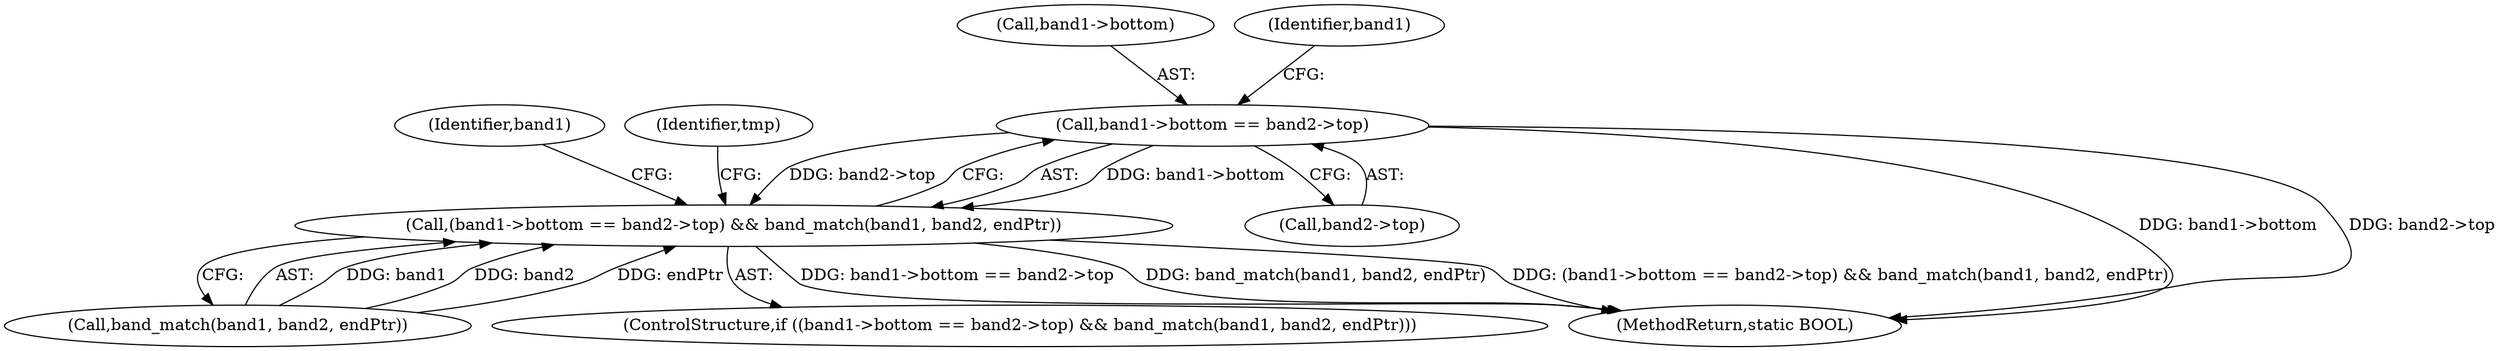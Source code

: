digraph "0_FreeRDP_fc80ab45621bd966f70594c0b7393ec005a94007_1@pointer" {
"1000152" [label="(Call,band1->bottom == band2->top)"];
"1000151" [label="(Call,(band1->bottom == band2->top) && band_match(band1, band2, endPtr))"];
"1000152" [label="(Call,band1->bottom == band2->top)"];
"1000156" [label="(Call,band2->top)"];
"1000209" [label="(Identifier,band1)"];
"1000277" [label="(MethodReturn,static BOOL)"];
"1000159" [label="(Call,band_match(band1, band2, endPtr))"];
"1000153" [label="(Call,band1->bottom)"];
"1000165" [label="(Identifier,tmp)"];
"1000151" [label="(Call,(band1->bottom == band2->top) && band_match(band1, band2, endPtr))"];
"1000160" [label="(Identifier,band1)"];
"1000150" [label="(ControlStructure,if ((band1->bottom == band2->top) && band_match(band1, band2, endPtr)))"];
"1000152" -> "1000151"  [label="AST: "];
"1000152" -> "1000156"  [label="CFG: "];
"1000153" -> "1000152"  [label="AST: "];
"1000156" -> "1000152"  [label="AST: "];
"1000160" -> "1000152"  [label="CFG: "];
"1000151" -> "1000152"  [label="CFG: "];
"1000152" -> "1000277"  [label="DDG: band1->bottom"];
"1000152" -> "1000277"  [label="DDG: band2->top"];
"1000152" -> "1000151"  [label="DDG: band1->bottom"];
"1000152" -> "1000151"  [label="DDG: band2->top"];
"1000151" -> "1000150"  [label="AST: "];
"1000151" -> "1000159"  [label="CFG: "];
"1000159" -> "1000151"  [label="AST: "];
"1000165" -> "1000151"  [label="CFG: "];
"1000209" -> "1000151"  [label="CFG: "];
"1000151" -> "1000277"  [label="DDG: band_match(band1, band2, endPtr)"];
"1000151" -> "1000277"  [label="DDG: (band1->bottom == band2->top) && band_match(band1, band2, endPtr)"];
"1000151" -> "1000277"  [label="DDG: band1->bottom == band2->top"];
"1000159" -> "1000151"  [label="DDG: band1"];
"1000159" -> "1000151"  [label="DDG: band2"];
"1000159" -> "1000151"  [label="DDG: endPtr"];
}
